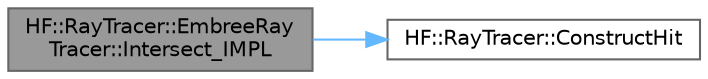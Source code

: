 digraph "HF::RayTracer::EmbreeRayTracer::Intersect_IMPL"
{
 // LATEX_PDF_SIZE
  bgcolor="transparent";
  edge [fontname=Helvetica,fontsize=10,labelfontname=Helvetica,labelfontsize=10];
  node [fontname=Helvetica,fontsize=10,shape=box,height=0.2,width=0.4];
  rankdir="LR";
  Node1 [label="HF::RayTracer::EmbreeRay\lTracer::Intersect_IMPL",height=0.2,width=0.4,color="gray40", fillcolor="grey60", style="filled", fontcolor="black",tooltip="Implementation for fundamental ray intersection."];
  Node1 -> Node2 [color="steelblue1",style="solid"];
  Node2 [label="HF::RayTracer::ConstructHit",height=0.2,width=0.4,color="grey40", fillcolor="white", style="filled",URL="$a00464.html#a864ebcf0023de27e610ee897de5436c2",tooltip=" "];
}
